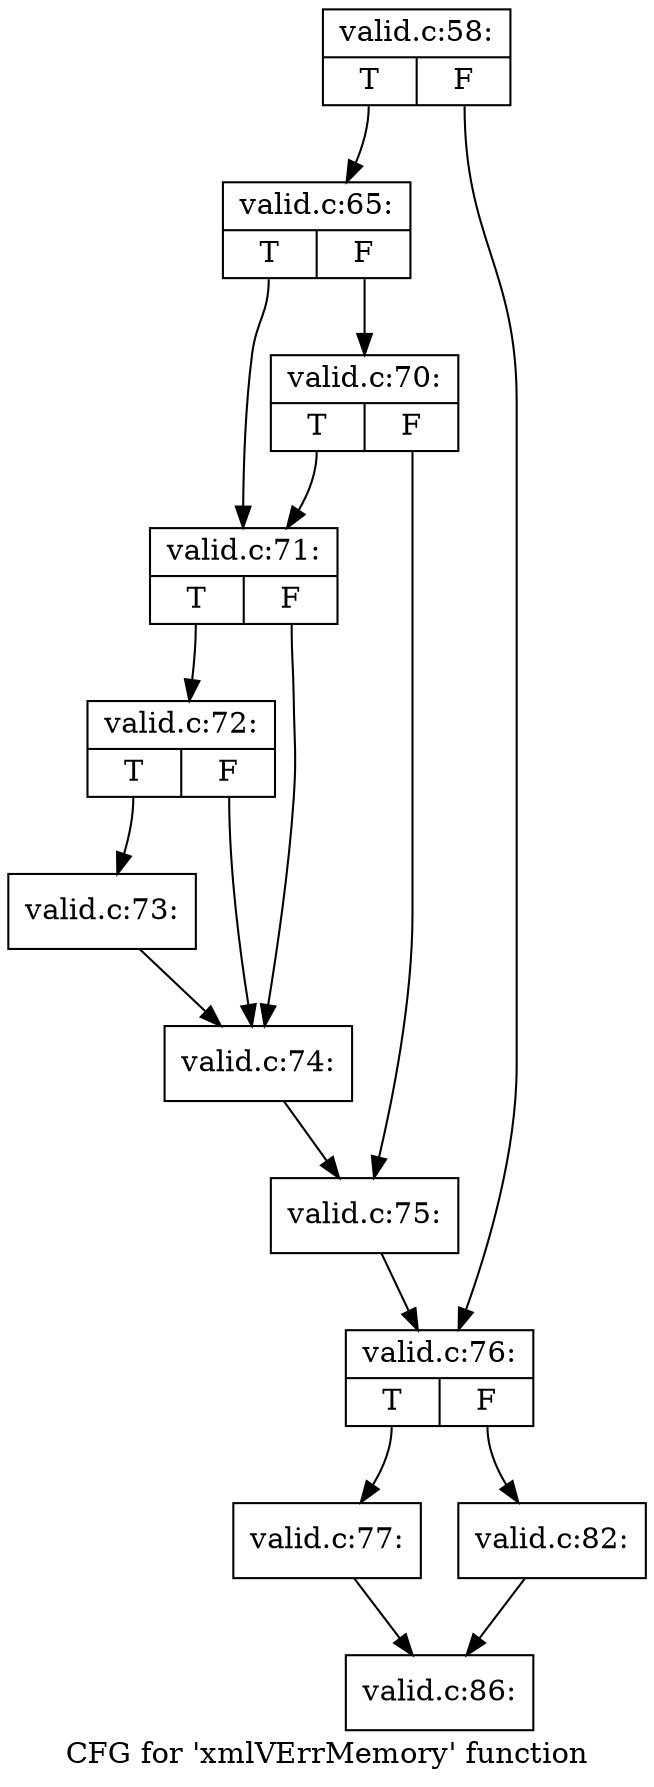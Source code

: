 digraph "CFG for 'xmlVErrMemory' function" {
	label="CFG for 'xmlVErrMemory' function";

	Node0x5254610 [shape=record,label="{valid.c:58:|{<s0>T|<s1>F}}"];
	Node0x5254610:s0 -> Node0x4fa1110;
	Node0x5254610:s1 -> Node0x4fa1160;
	Node0x4fa1110 [shape=record,label="{valid.c:65:|{<s0>T|<s1>F}}"];
	Node0x4fa1110:s0 -> Node0x4fa1a00;
	Node0x4fa1110:s1 -> Node0x4fa1aa0;
	Node0x4fa1aa0 [shape=record,label="{valid.c:70:|{<s0>T|<s1>F}}"];
	Node0x4fa1aa0:s0 -> Node0x4fa1a00;
	Node0x4fa1aa0:s1 -> Node0x4fa1a50;
	Node0x4fa1a00 [shape=record,label="{valid.c:71:|{<s0>T|<s1>F}}"];
	Node0x4fa1a00:s0 -> Node0x525c190;
	Node0x4fa1a00:s1 -> Node0x525c140;
	Node0x525c190 [shape=record,label="{valid.c:72:|{<s0>T|<s1>F}}"];
	Node0x525c190:s0 -> Node0x525c0f0;
	Node0x525c190:s1 -> Node0x525c140;
	Node0x525c0f0 [shape=record,label="{valid.c:73:}"];
	Node0x525c0f0 -> Node0x525c140;
	Node0x525c140 [shape=record,label="{valid.c:74:}"];
	Node0x525c140 -> Node0x4fa1a50;
	Node0x4fa1a50 [shape=record,label="{valid.c:75:}"];
	Node0x4fa1a50 -> Node0x4fa1160;
	Node0x4fa1160 [shape=record,label="{valid.c:76:|{<s0>T|<s1>F}}"];
	Node0x4fa1160:s0 -> Node0x525cc80;
	Node0x4fa1160:s1 -> Node0x525cd20;
	Node0x525cc80 [shape=record,label="{valid.c:77:}"];
	Node0x525cc80 -> Node0x525ccd0;
	Node0x525cd20 [shape=record,label="{valid.c:82:}"];
	Node0x525cd20 -> Node0x525ccd0;
	Node0x525ccd0 [shape=record,label="{valid.c:86:}"];
}
